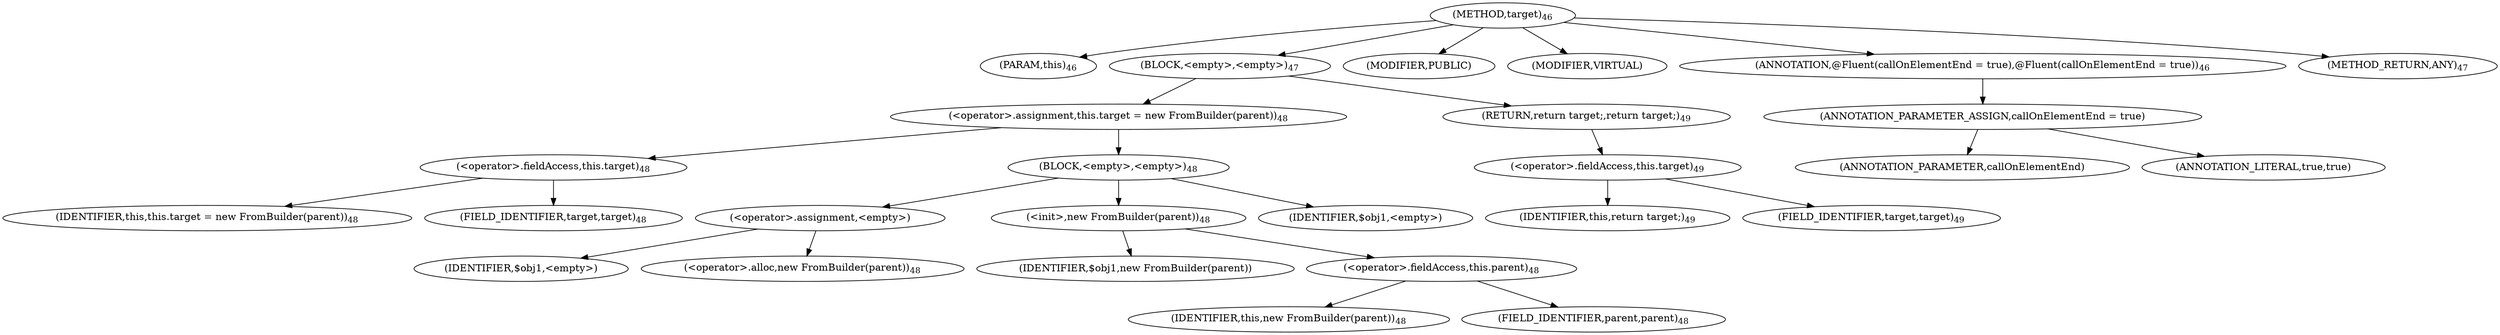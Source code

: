 digraph "target" {  
"71" [label = <(METHOD,target)<SUB>46</SUB>> ]
"8" [label = <(PARAM,this)<SUB>46</SUB>> ]
"72" [label = <(BLOCK,&lt;empty&gt;,&lt;empty&gt;)<SUB>47</SUB>> ]
"73" [label = <(&lt;operator&gt;.assignment,this.target = new FromBuilder(parent))<SUB>48</SUB>> ]
"74" [label = <(&lt;operator&gt;.fieldAccess,this.target)<SUB>48</SUB>> ]
"7" [label = <(IDENTIFIER,this,this.target = new FromBuilder(parent))<SUB>48</SUB>> ]
"75" [label = <(FIELD_IDENTIFIER,target,target)<SUB>48</SUB>> ]
"76" [label = <(BLOCK,&lt;empty&gt;,&lt;empty&gt;)<SUB>48</SUB>> ]
"77" [label = <(&lt;operator&gt;.assignment,&lt;empty&gt;)> ]
"78" [label = <(IDENTIFIER,$obj1,&lt;empty&gt;)> ]
"79" [label = <(&lt;operator&gt;.alloc,new FromBuilder(parent))<SUB>48</SUB>> ]
"80" [label = <(&lt;init&gt;,new FromBuilder(parent))<SUB>48</SUB>> ]
"81" [label = <(IDENTIFIER,$obj1,new FromBuilder(parent))> ]
"82" [label = <(&lt;operator&gt;.fieldAccess,this.parent)<SUB>48</SUB>> ]
"83" [label = <(IDENTIFIER,this,new FromBuilder(parent))<SUB>48</SUB>> ]
"84" [label = <(FIELD_IDENTIFIER,parent,parent)<SUB>48</SUB>> ]
"85" [label = <(IDENTIFIER,$obj1,&lt;empty&gt;)> ]
"86" [label = <(RETURN,return target;,return target;)<SUB>49</SUB>> ]
"87" [label = <(&lt;operator&gt;.fieldAccess,this.target)<SUB>49</SUB>> ]
"88" [label = <(IDENTIFIER,this,return target;)<SUB>49</SUB>> ]
"89" [label = <(FIELD_IDENTIFIER,target,target)<SUB>49</SUB>> ]
"90" [label = <(MODIFIER,PUBLIC)> ]
"91" [label = <(MODIFIER,VIRTUAL)> ]
"92" [label = <(ANNOTATION,@Fluent(callOnElementEnd = true),@Fluent(callOnElementEnd = true))<SUB>46</SUB>> ]
"93" [label = <(ANNOTATION_PARAMETER_ASSIGN,callOnElementEnd = true)> ]
"94" [label = <(ANNOTATION_PARAMETER,callOnElementEnd)> ]
"95" [label = <(ANNOTATION_LITERAL,true,true)> ]
"96" [label = <(METHOD_RETURN,ANY)<SUB>47</SUB>> ]
  "71" -> "8" 
  "71" -> "72" 
  "71" -> "90" 
  "71" -> "91" 
  "71" -> "92" 
  "71" -> "96" 
  "72" -> "73" 
  "72" -> "86" 
  "73" -> "74" 
  "73" -> "76" 
  "74" -> "7" 
  "74" -> "75" 
  "76" -> "77" 
  "76" -> "80" 
  "76" -> "85" 
  "77" -> "78" 
  "77" -> "79" 
  "80" -> "81" 
  "80" -> "82" 
  "82" -> "83" 
  "82" -> "84" 
  "86" -> "87" 
  "87" -> "88" 
  "87" -> "89" 
  "92" -> "93" 
  "93" -> "94" 
  "93" -> "95" 
}
